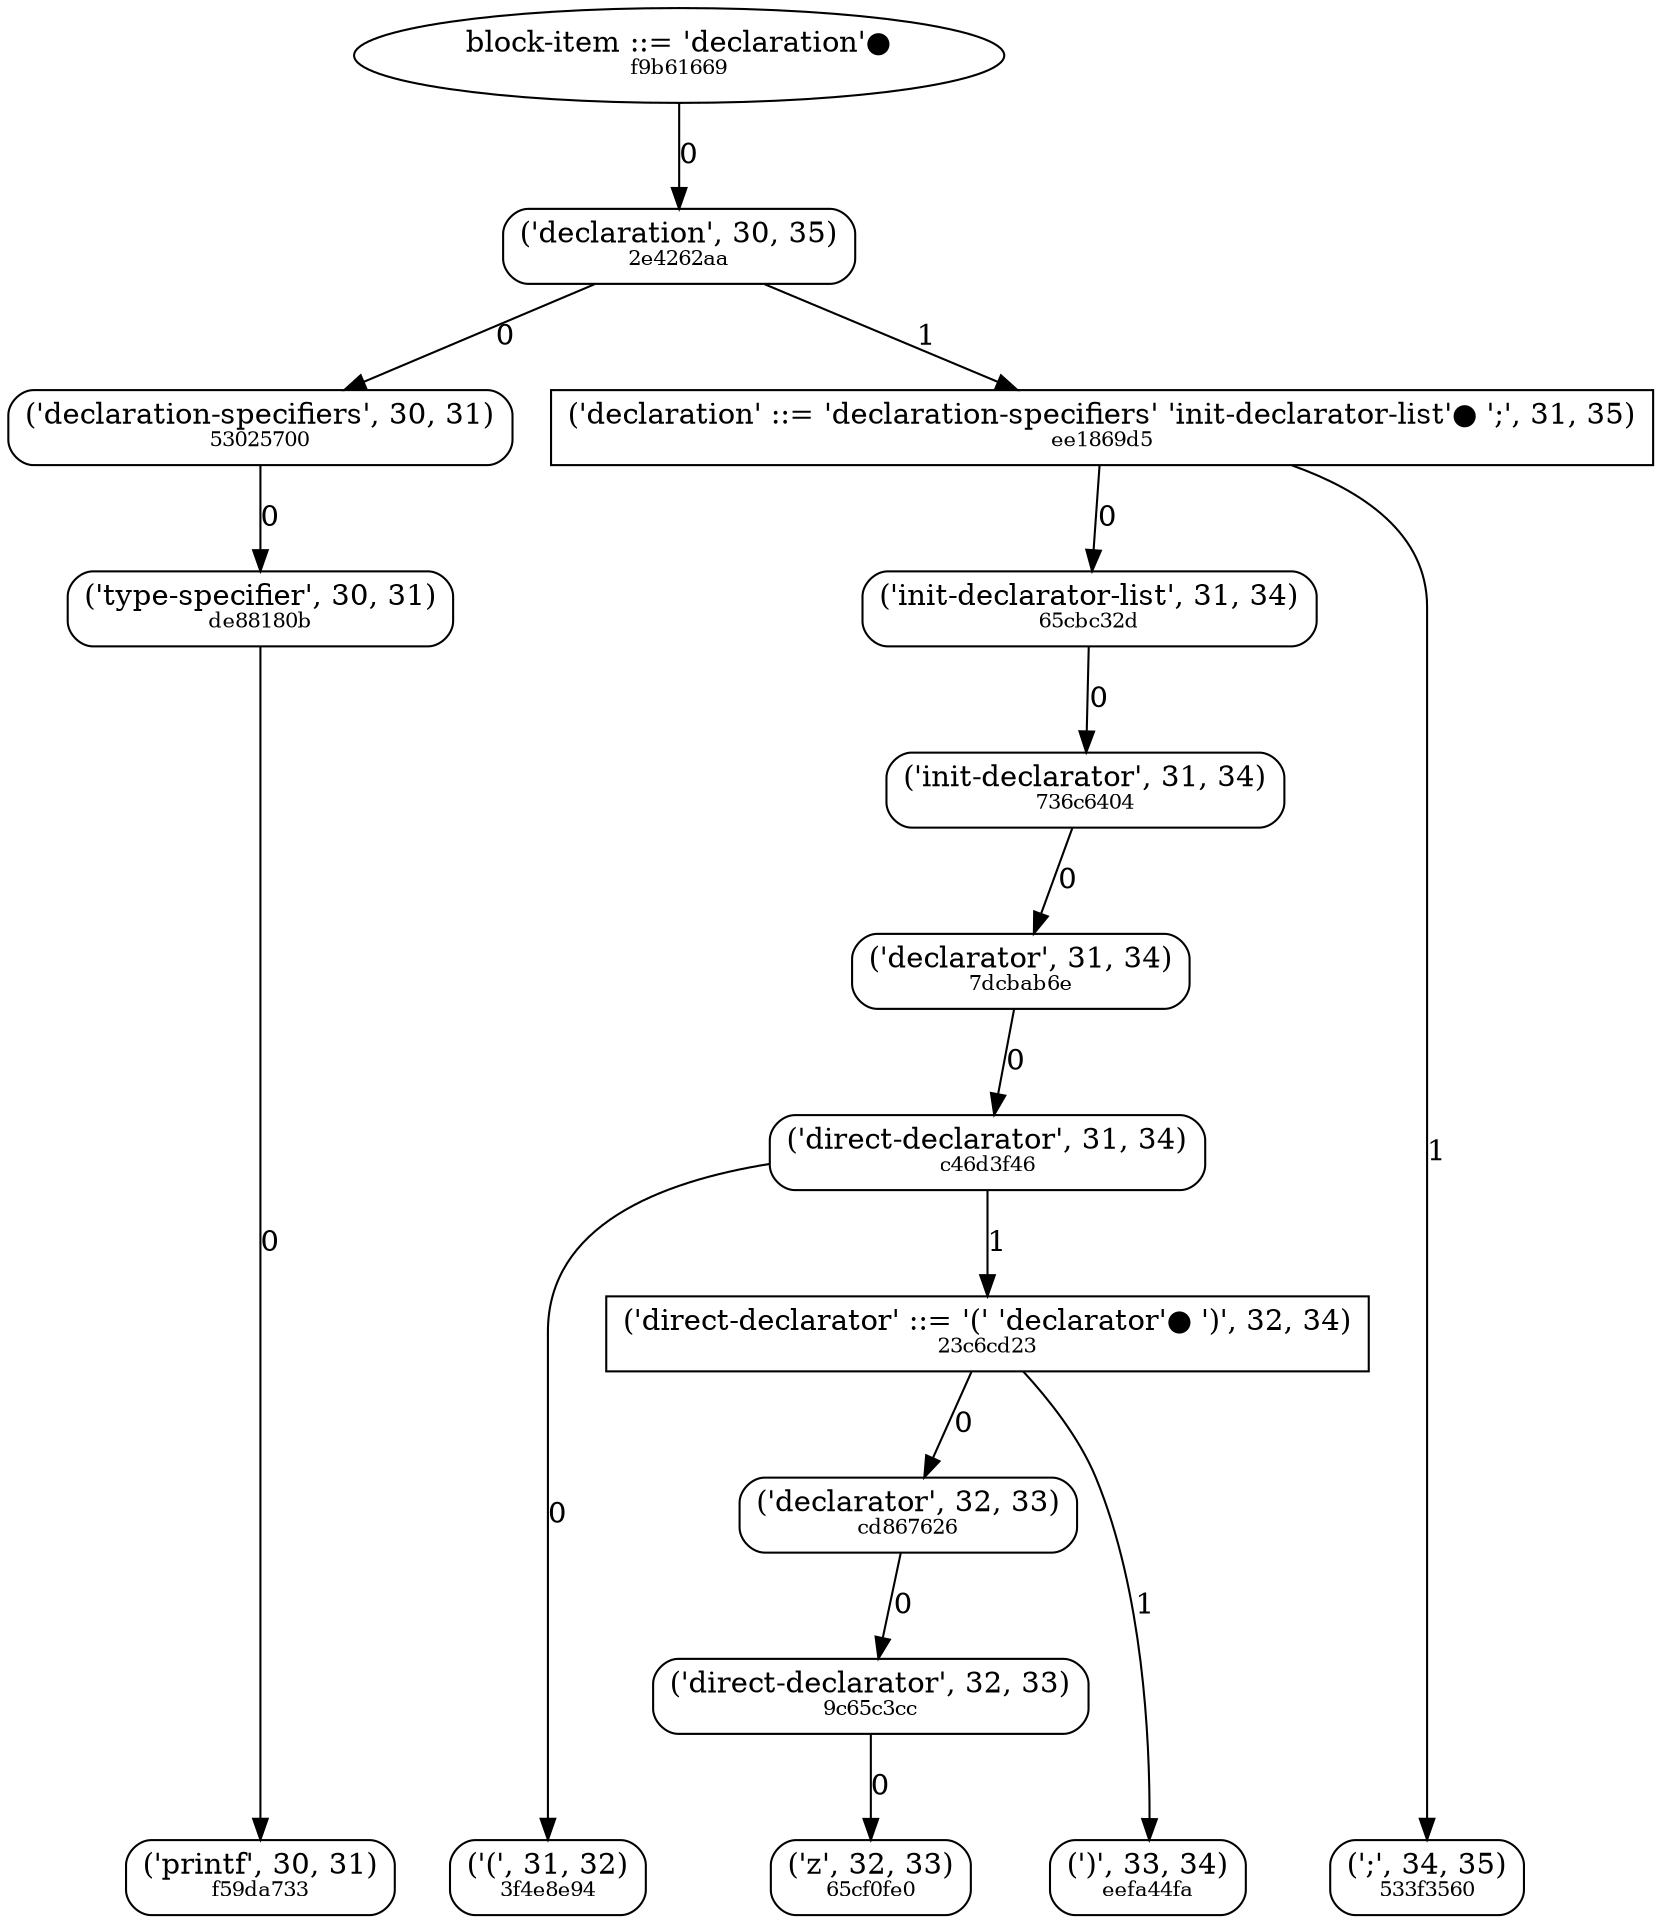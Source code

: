 digraph g {
"99001e91-5207-4132-be0f-6876ec9fc271" [label=<block-item ::= 'declaration'●<BR /><FONT POINT-SIZE="10">f9b61669</FONT>>  shape="oval"]
"4cf82b29-03ff-410d-b76e-56eafe003af8" [label=<('declaration', 30, 35)<BR /><FONT POINT-SIZE="10">2e4262aa</FONT>>  shape="box" style="rounded"]
"38168eab-b05c-4290-8d31-1f0fb416d7f5" [label=<('declaration-specifiers', 30, 31)<BR /><FONT POINT-SIZE="10">53025700</FONT>>  shape="box" style="rounded"]
"3b2cbe7b-b881-4b20-92f3-d1c02e8c4387" [label=<('type-specifier', 30, 31)<BR /><FONT POINT-SIZE="10">de88180b</FONT>>  shape="box" style="rounded"]
"c89c74b0-115e-438d-90f1-5d54036201ae" [label=<('printf', 30, 31)<BR /><FONT POINT-SIZE="10">f59da733</FONT>>  shape="box" style="rounded"]
"64944a71-fd85-4884-bb3c-1327a9025336" [label=<('declaration' ::= 'declaration-specifiers' 'init-declarator-list'● ';', 31, 35)<BR /><FONT POINT-SIZE="10">ee1869d5</FONT>>  shape="box"]
"67feb125-5799-4eaa-a4c8-e54e6639f3d9" [label=<('init-declarator-list', 31, 34)<BR /><FONT POINT-SIZE="10">65cbc32d</FONT>>  shape="box" style="rounded"]
"13e025bc-8ef2-4bdd-9c3a-40d90ee05857" [label=<('init-declarator', 31, 34)<BR /><FONT POINT-SIZE="10">736c6404</FONT>>  shape="box" style="rounded"]
"28cadaa0-3a86-4a28-a457-25f11a85f8a3" [label=<('declarator', 31, 34)<BR /><FONT POINT-SIZE="10">7dcbab6e</FONT>>  shape="box" style="rounded"]
"a6fc9997-e901-41f1-ad21-be8ce9d0c159" [label=<('direct-declarator', 31, 34)<BR /><FONT POINT-SIZE="10">c46d3f46</FONT>>  shape="box" style="rounded"]
"a96fca61-49a7-4322-ba66-9f4a1549bd5e" [label=<('(', 31, 32)<BR /><FONT POINT-SIZE="10">3f4e8e94</FONT>>  shape="box" style="rounded"]
"e6cf10fe-8f9d-4267-815d-9760f1bcb46f" [label=<('direct-declarator' ::= '(' 'declarator'● ')', 32, 34)<BR /><FONT POINT-SIZE="10">23c6cd23</FONT>>  shape="box"]
"1c16b7c5-c172-4aba-a5e1-18200d292361" [label=<('declarator', 32, 33)<BR /><FONT POINT-SIZE="10">cd867626</FONT>>  shape="box" style="rounded"]
"f91b9efb-8f42-4f7b-9470-f28d754560fd" [label=<('direct-declarator', 32, 33)<BR /><FONT POINT-SIZE="10">9c65c3cc</FONT>>  shape="box" style="rounded"]
"c48de1e7-28bd-4f6d-bd48-1952fcab84c2" [label=<('z', 32, 33)<BR /><FONT POINT-SIZE="10">65cf0fe0</FONT>>  shape="box" style="rounded"]
"173a778c-bcf0-40d7-946e-d57a6ab9f718" [label=<(')', 33, 34)<BR /><FONT POINT-SIZE="10">eefa44fa</FONT>>  shape="box" style="rounded"]
"e0f72cf7-d5b5-471f-b419-c2f135065ece" [label=<(';', 34, 35)<BR /><FONT POINT-SIZE="10">533f3560</FONT>>  shape="box" style="rounded"]
"99001e91-5207-4132-be0f-6876ec9fc271" -> "4cf82b29-03ff-410d-b76e-56eafe003af8" [label="0"]
"4cf82b29-03ff-410d-b76e-56eafe003af8" -> "38168eab-b05c-4290-8d31-1f0fb416d7f5" [label="0"]
"4cf82b29-03ff-410d-b76e-56eafe003af8" -> "64944a71-fd85-4884-bb3c-1327a9025336" [label="1"]
"38168eab-b05c-4290-8d31-1f0fb416d7f5" -> "3b2cbe7b-b881-4b20-92f3-d1c02e8c4387" [label="0"]
"3b2cbe7b-b881-4b20-92f3-d1c02e8c4387" -> "c89c74b0-115e-438d-90f1-5d54036201ae" [label="0"]
"64944a71-fd85-4884-bb3c-1327a9025336" -> "67feb125-5799-4eaa-a4c8-e54e6639f3d9" [label="0"]
"64944a71-fd85-4884-bb3c-1327a9025336" -> "e0f72cf7-d5b5-471f-b419-c2f135065ece" [label="1"]
"67feb125-5799-4eaa-a4c8-e54e6639f3d9" -> "13e025bc-8ef2-4bdd-9c3a-40d90ee05857" [label="0"]
"13e025bc-8ef2-4bdd-9c3a-40d90ee05857" -> "28cadaa0-3a86-4a28-a457-25f11a85f8a3" [label="0"]
"28cadaa0-3a86-4a28-a457-25f11a85f8a3" -> "a6fc9997-e901-41f1-ad21-be8ce9d0c159" [label="0"]
"a6fc9997-e901-41f1-ad21-be8ce9d0c159" -> "a96fca61-49a7-4322-ba66-9f4a1549bd5e" [label="0"]
"a6fc9997-e901-41f1-ad21-be8ce9d0c159" -> "e6cf10fe-8f9d-4267-815d-9760f1bcb46f" [label="1"]
"e6cf10fe-8f9d-4267-815d-9760f1bcb46f" -> "1c16b7c5-c172-4aba-a5e1-18200d292361" [label="0"]
"e6cf10fe-8f9d-4267-815d-9760f1bcb46f" -> "173a778c-bcf0-40d7-946e-d57a6ab9f718" [label="1"]
"1c16b7c5-c172-4aba-a5e1-18200d292361" -> "f91b9efb-8f42-4f7b-9470-f28d754560fd" [label="0"]
"f91b9efb-8f42-4f7b-9470-f28d754560fd" -> "c48de1e7-28bd-4f6d-bd48-1952fcab84c2" [label="0"]
{rank = same; "99001e91-5207-4132-be0f-6876ec9fc271"}
{rank = same; "4cf82b29-03ff-410d-b76e-56eafe003af8"}
{rank = same; "38168eab-b05c-4290-8d31-1f0fb416d7f5"; "64944a71-fd85-4884-bb3c-1327a9025336"}
{rank = same; "3b2cbe7b-b881-4b20-92f3-d1c02e8c4387"; "67feb125-5799-4eaa-a4c8-e54e6639f3d9"}
{rank = same; "13e025bc-8ef2-4bdd-9c3a-40d90ee05857"}
{rank = same; "28cadaa0-3a86-4a28-a457-25f11a85f8a3"}
{rank = same; "a6fc9997-e901-41f1-ad21-be8ce9d0c159"}
{rank = same; "e6cf10fe-8f9d-4267-815d-9760f1bcb46f"}
{rank = same; "1c16b7c5-c172-4aba-a5e1-18200d292361"}
{rank = same; "f91b9efb-8f42-4f7b-9470-f28d754560fd"}
{rank = same; "c89c74b0-115e-438d-90f1-5d54036201ae"; "a96fca61-49a7-4322-ba66-9f4a1549bd5e"; "c48de1e7-28bd-4f6d-bd48-1952fcab84c2"; "173a778c-bcf0-40d7-946e-d57a6ab9f718"; "e0f72cf7-d5b5-471f-b419-c2f135065ece"}
}
